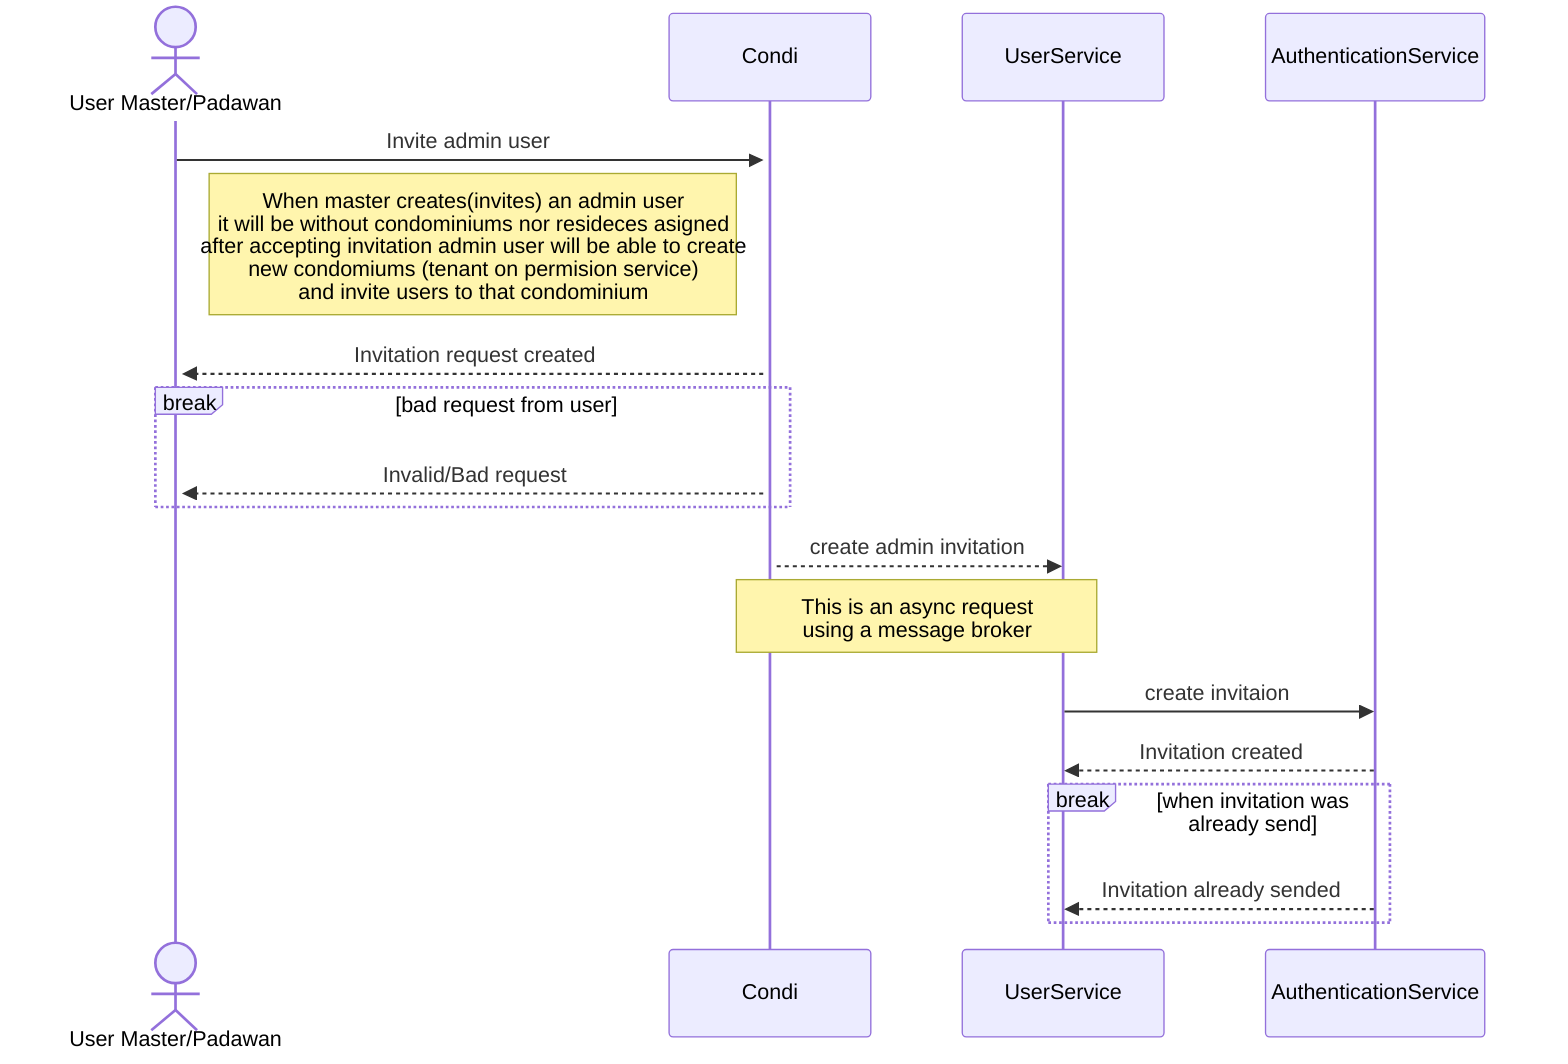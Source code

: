 sequenceDiagram
  actor UserMaster as User Master/Padawan
  participant Condi as Condi
  participant UserService as UserService
  participant AuthenticationService as AuthenticationService


  UserMaster ->>+ Condi: Invite admin user
  Note right of UserMaster: When master creates(invites) an admin user <br/> it will be without condominiums nor resideces asigned <br/> after accepting invitation admin user will be able to create <br/> new condomiums (tenant on permision service) <br/> and invite users to that condominium
  Condi -->>+ UserMaster: Invitation request created
  break bad request from user
    Condi -->> UserMaster: Invalid/Bad request
  end
  Condi -->> UserService: create admin invitation
  Note over Condi, UserService: This is an async request <br/> using a message broker
  UserService ->> AuthenticationService: create invitaion
  AuthenticationService -->> UserService: Invitation created
  break when invitation was<br/>already send
    AuthenticationService -->> UserService: Invitation already sended
  end